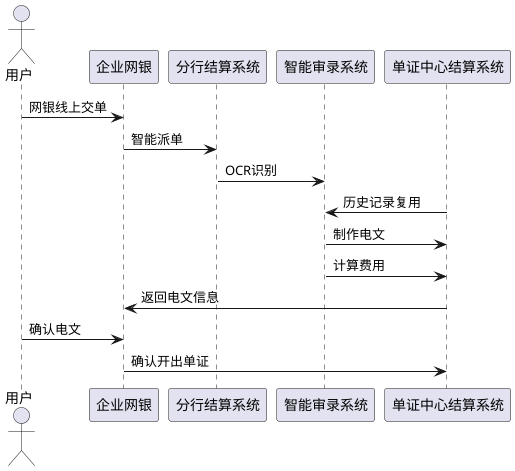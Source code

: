 @startuml
actor 用户
participant 企业网银
participant 分行结算系统
participant 智能审录系统
participant 单证中心结算系统

用户->企业网银 : 网银线上交单
企业网银->分行结算系统 : 智能派单
分行结算系统->智能审录系统 : OCR识别
单证中心结算系统->智能审录系统 : 历史记录复用
智能审录系统->单证中心结算系统 : 制作电文
智能审录系统->单证中心结算系统 : 计算费用
单证中心结算系统->企业网银 : 返回电文信息
用户->企业网银 : 确认电文
企业网银->单证中心结算系统 : 确认开出单证

@enduml